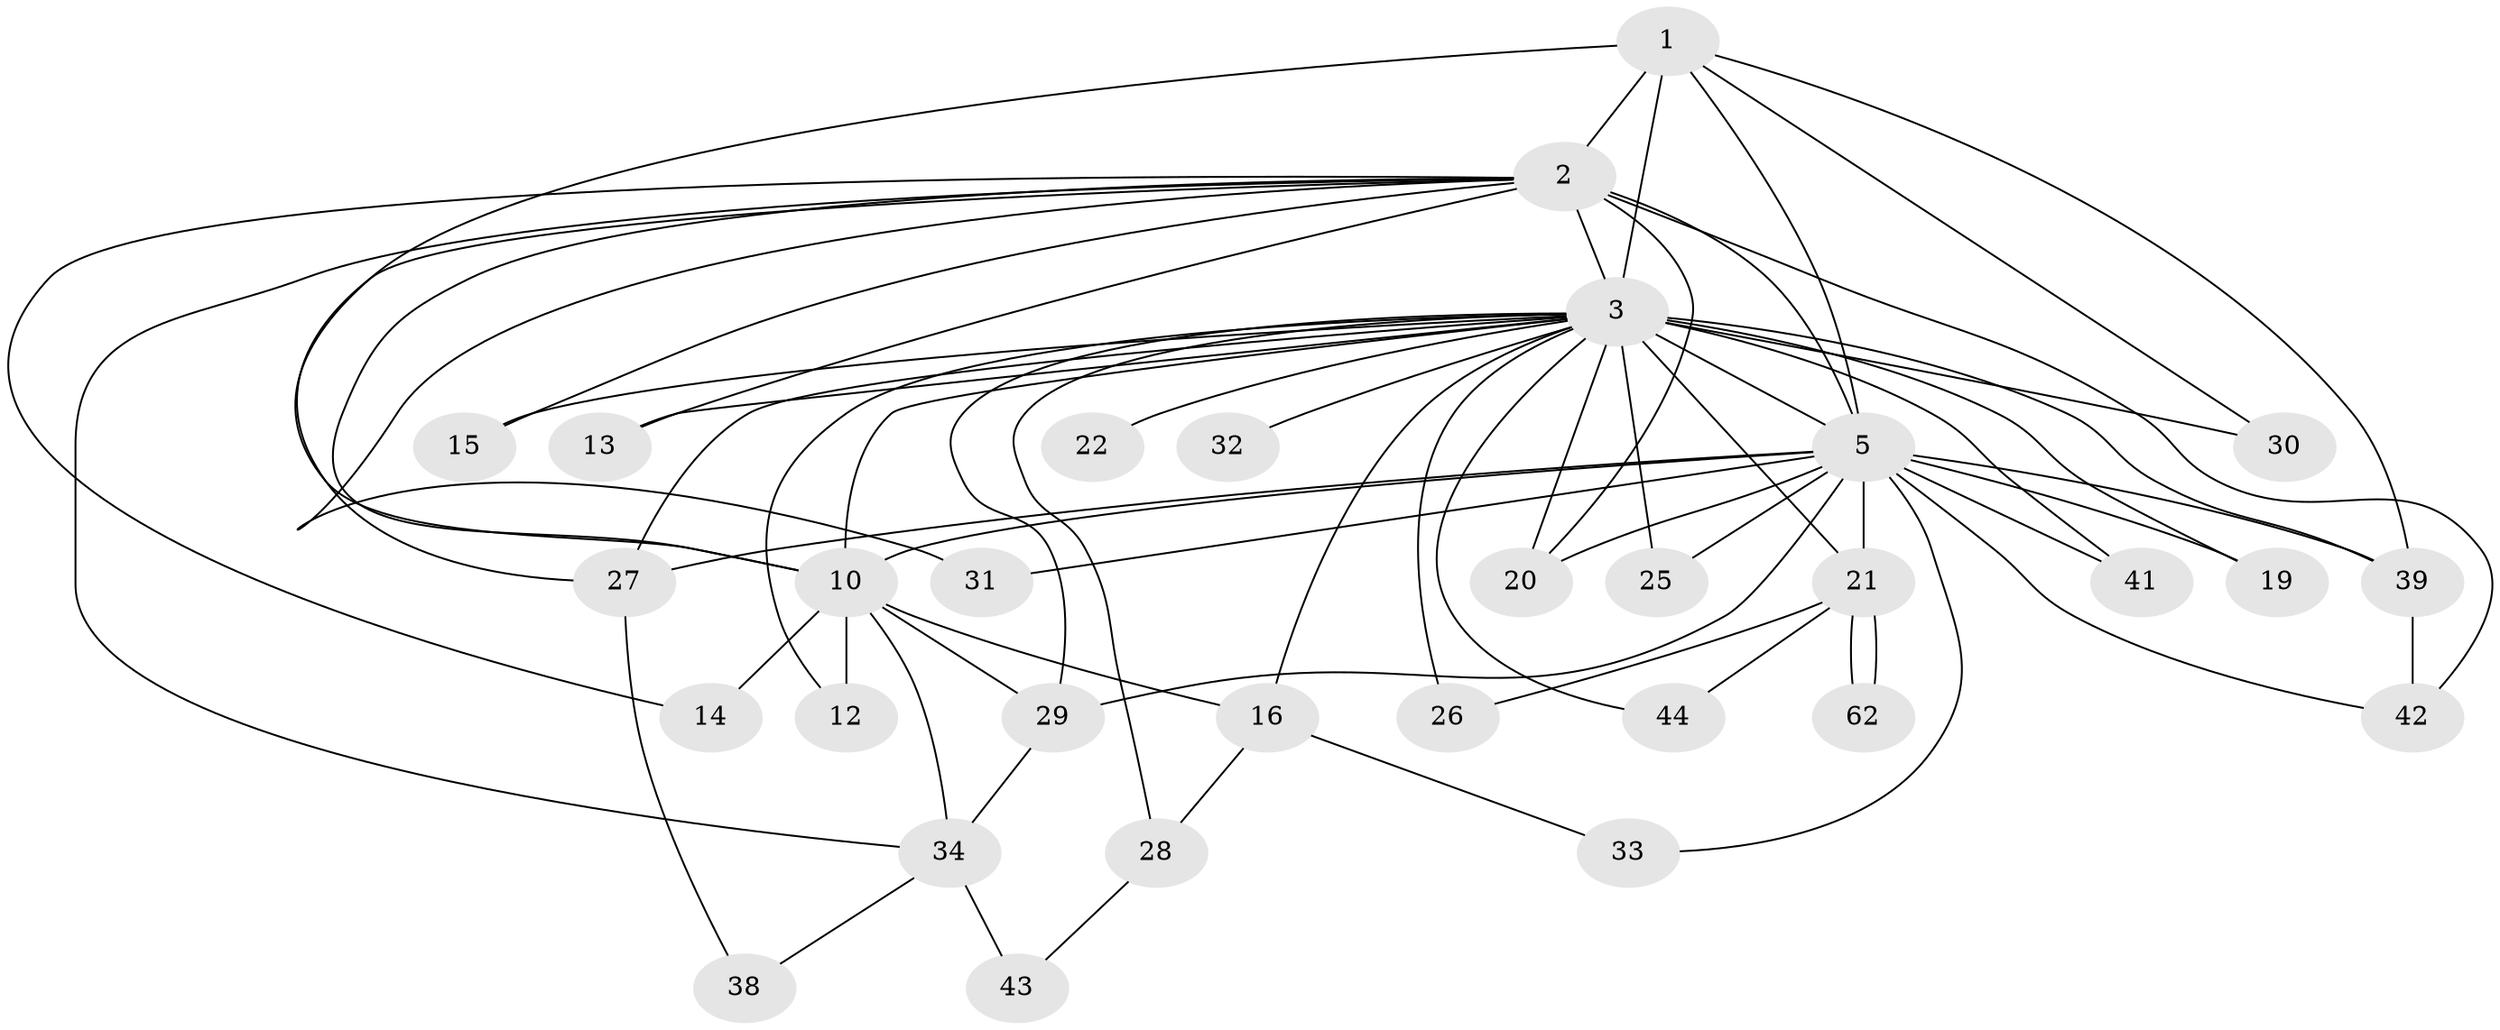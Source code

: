 // original degree distribution, {13: 0.04838709677419355, 17: 0.03225806451612903, 31: 0.016129032258064516, 14: 0.016129032258064516, 16: 0.04838709677419355, 3: 0.12903225806451613, 2: 0.5967741935483871, 4: 0.06451612903225806, 8: 0.016129032258064516, 5: 0.03225806451612903}
// Generated by graph-tools (version 1.1) at 2025/14/03/09/25 04:14:14]
// undirected, 31 vertices, 66 edges
graph export_dot {
graph [start="1"]
  node [color=gray90,style=filled];
  1;
  2 [super="+51+23"];
  3 [super="+8+4"];
  5 [super="+6+11"];
  10;
  12;
  13;
  14;
  15;
  16;
  19;
  20 [super="+37"];
  21 [super="+24"];
  22;
  25;
  26;
  27;
  28;
  29 [super="+36+35"];
  30;
  31;
  32;
  33;
  34;
  38;
  39;
  41;
  42;
  43;
  44;
  62;
  1 -- 2;
  1 -- 3 [weight=6];
  1 -- 5 [weight=3];
  1 -- 10;
  1 -- 30;
  1 -- 39;
  2 -- 3 [weight=4];
  2 -- 5 [weight=3];
  2 -- 10;
  2 -- 14;
  2 -- 15;
  2 -- 27;
  2 -- 31;
  2 -- 42;
  2 -- 34;
  2 -- 13;
  2 -- 20;
  3 -- 5 [weight=16];
  3 -- 10 [weight=6];
  3 -- 16;
  3 -- 41;
  3 -- 13 [weight=2];
  3 -- 19;
  3 -- 26;
  3 -- 28;
  3 -- 30;
  3 -- 12;
  3 -- 15;
  3 -- 20 [weight=2];
  3 -- 21;
  3 -- 22 [weight=2];
  3 -- 25;
  3 -- 27;
  3 -- 32 [weight=2];
  3 -- 39;
  3 -- 44;
  3 -- 29 [weight=2];
  5 -- 10 [weight=3];
  5 -- 27;
  5 -- 33;
  5 -- 39;
  5 -- 41;
  5 -- 42;
  5 -- 19;
  5 -- 21 [weight=3];
  5 -- 25;
  5 -- 29;
  5 -- 31;
  5 -- 20;
  10 -- 12;
  10 -- 14;
  10 -- 16;
  10 -- 29;
  10 -- 34;
  16 -- 28;
  16 -- 33;
  21 -- 26;
  21 -- 44;
  21 -- 62;
  21 -- 62;
  27 -- 38;
  28 -- 43;
  29 -- 34;
  34 -- 38;
  34 -- 43;
  39 -- 42;
}

